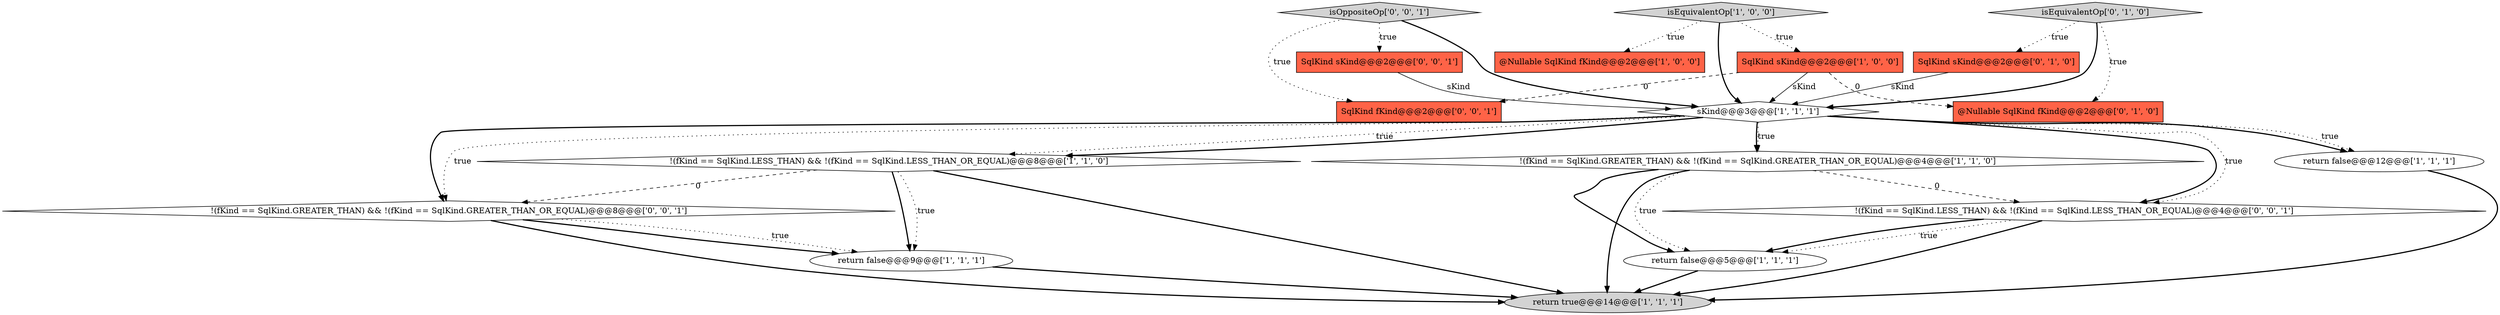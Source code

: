 digraph {
16 [style = filled, label = "SqlKind fKind@@@2@@@['0', '0', '1']", fillcolor = tomato, shape = box image = "AAA0AAABBB3BBB"];
14 [style = filled, label = "!(fKind == SqlKind.GREATER_THAN) && !(fKind == SqlKind.GREATER_THAN_OR_EQUAL)@@@8@@@['0', '0', '1']", fillcolor = white, shape = diamond image = "AAA0AAABBB3BBB"];
1 [style = filled, label = "isEquivalentOp['1', '0', '0']", fillcolor = lightgray, shape = diamond image = "AAA0AAABBB1BBB"];
8 [style = filled, label = "!(fKind == SqlKind.LESS_THAN) && !(fKind == SqlKind.LESS_THAN_OR_EQUAL)@@@8@@@['1', '1', '0']", fillcolor = white, shape = diamond image = "AAA0AAABBB1BBB"];
7 [style = filled, label = "@Nullable SqlKind fKind@@@2@@@['1', '0', '0']", fillcolor = tomato, shape = box image = "AAA0AAABBB1BBB"];
3 [style = filled, label = "!(fKind == SqlKind.GREATER_THAN) && !(fKind == SqlKind.GREATER_THAN_OR_EQUAL)@@@4@@@['1', '1', '0']", fillcolor = white, shape = diamond image = "AAA0AAABBB1BBB"];
15 [style = filled, label = "SqlKind sKind@@@2@@@['0', '0', '1']", fillcolor = tomato, shape = box image = "AAA0AAABBB3BBB"];
4 [style = filled, label = "return false@@@5@@@['1', '1', '1']", fillcolor = white, shape = ellipse image = "AAA0AAABBB1BBB"];
10 [style = filled, label = "SqlKind sKind@@@2@@@['0', '1', '0']", fillcolor = tomato, shape = box image = "AAA0AAABBB2BBB"];
0 [style = filled, label = "sKind@@@3@@@['1', '1', '1']", fillcolor = white, shape = diamond image = "AAA0AAABBB1BBB"];
17 [style = filled, label = "!(fKind == SqlKind.LESS_THAN) && !(fKind == SqlKind.LESS_THAN_OR_EQUAL)@@@4@@@['0', '0', '1']", fillcolor = white, shape = diamond image = "AAA0AAABBB3BBB"];
2 [style = filled, label = "return false@@@12@@@['1', '1', '1']", fillcolor = white, shape = ellipse image = "AAA0AAABBB1BBB"];
5 [style = filled, label = "return false@@@9@@@['1', '1', '1']", fillcolor = white, shape = ellipse image = "AAA0AAABBB1BBB"];
11 [style = filled, label = "@Nullable SqlKind fKind@@@2@@@['0', '1', '0']", fillcolor = tomato, shape = box image = "AAA1AAABBB2BBB"];
12 [style = filled, label = "isEquivalentOp['0', '1', '0']", fillcolor = lightgray, shape = diamond image = "AAA0AAABBB2BBB"];
13 [style = filled, label = "isOppositeOp['0', '0', '1']", fillcolor = lightgray, shape = diamond image = "AAA0AAABBB3BBB"];
9 [style = filled, label = "SqlKind sKind@@@2@@@['1', '0', '0']", fillcolor = tomato, shape = box image = "AAA1AAABBB1BBB"];
6 [style = filled, label = "return true@@@14@@@['1', '1', '1']", fillcolor = lightgray, shape = ellipse image = "AAA0AAABBB1BBB"];
0->3 [style = bold, label=""];
10->0 [style = solid, label="sKind"];
13->16 [style = dotted, label="true"];
9->16 [style = dashed, label="0"];
3->17 [style = dashed, label="0"];
17->6 [style = bold, label=""];
4->6 [style = bold, label=""];
2->6 [style = bold, label=""];
17->4 [style = dotted, label="true"];
0->17 [style = bold, label=""];
0->2 [style = bold, label=""];
3->4 [style = dotted, label="true"];
3->6 [style = bold, label=""];
8->6 [style = bold, label=""];
1->0 [style = bold, label=""];
8->14 [style = dashed, label="0"];
12->0 [style = bold, label=""];
3->4 [style = bold, label=""];
12->11 [style = dotted, label="true"];
1->7 [style = dotted, label="true"];
0->8 [style = dotted, label="true"];
0->14 [style = bold, label=""];
14->5 [style = dotted, label="true"];
5->6 [style = bold, label=""];
12->10 [style = dotted, label="true"];
8->5 [style = bold, label=""];
8->5 [style = dotted, label="true"];
1->9 [style = dotted, label="true"];
0->8 [style = bold, label=""];
9->11 [style = dashed, label="0"];
0->17 [style = dotted, label="true"];
0->14 [style = dotted, label="true"];
13->15 [style = dotted, label="true"];
0->3 [style = dotted, label="true"];
0->2 [style = dotted, label="true"];
9->0 [style = solid, label="sKind"];
14->6 [style = bold, label=""];
17->4 [style = bold, label=""];
15->0 [style = solid, label="sKind"];
13->0 [style = bold, label=""];
14->5 [style = bold, label=""];
}
